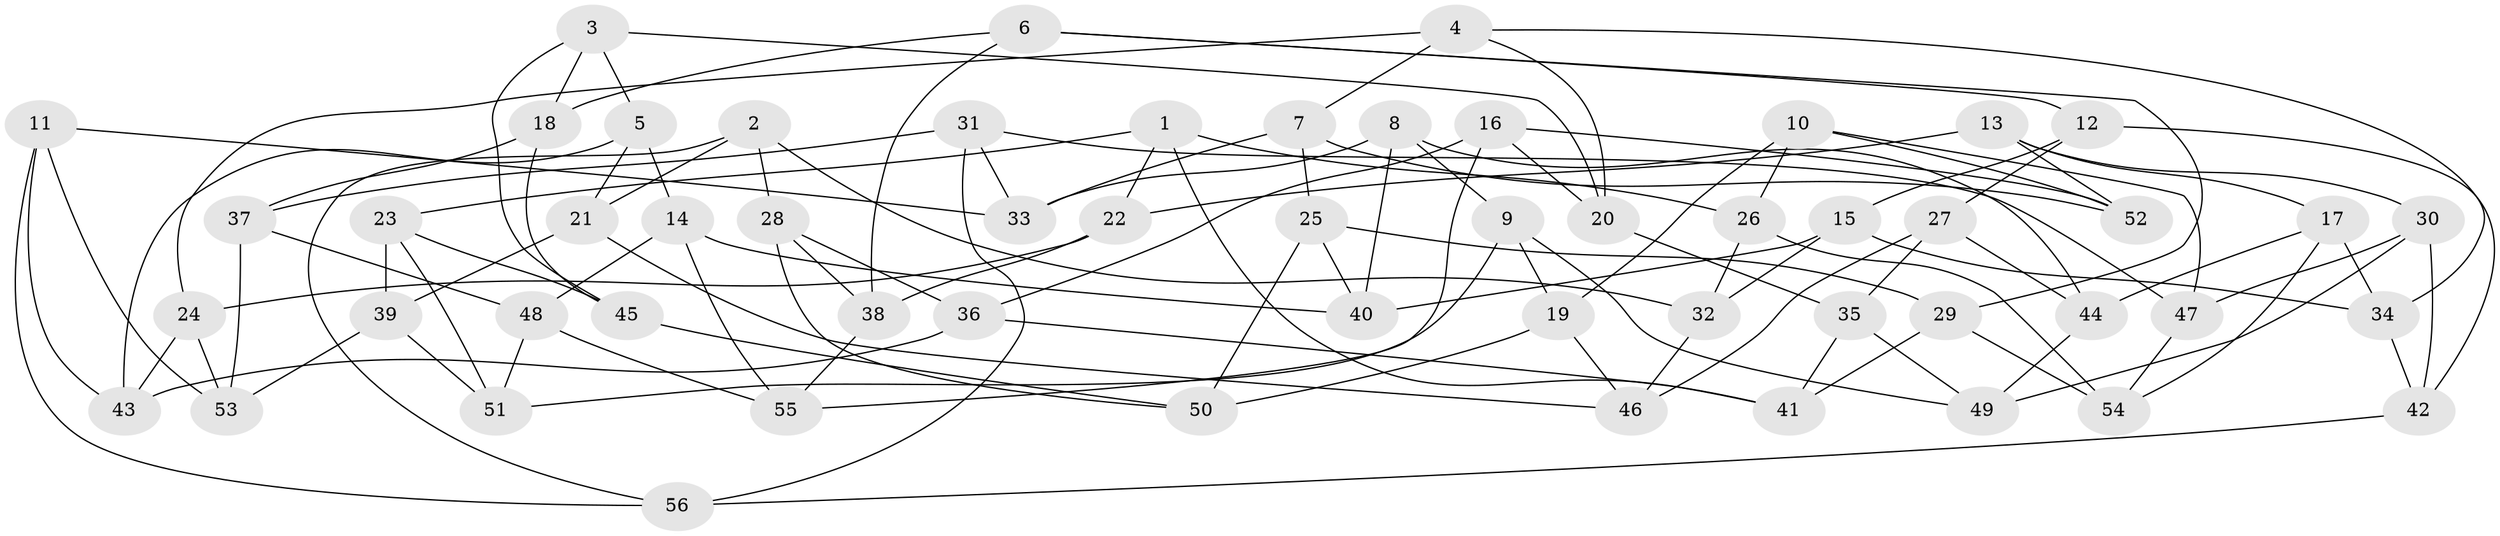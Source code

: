 // Generated by graph-tools (version 1.1) at 2025/16/03/09/25 04:16:12]
// undirected, 56 vertices, 112 edges
graph export_dot {
graph [start="1"]
  node [color=gray90,style=filled];
  1;
  2;
  3;
  4;
  5;
  6;
  7;
  8;
  9;
  10;
  11;
  12;
  13;
  14;
  15;
  16;
  17;
  18;
  19;
  20;
  21;
  22;
  23;
  24;
  25;
  26;
  27;
  28;
  29;
  30;
  31;
  32;
  33;
  34;
  35;
  36;
  37;
  38;
  39;
  40;
  41;
  42;
  43;
  44;
  45;
  46;
  47;
  48;
  49;
  50;
  51;
  52;
  53;
  54;
  55;
  56;
  1 -- 41;
  1 -- 26;
  1 -- 23;
  1 -- 22;
  2 -- 21;
  2 -- 56;
  2 -- 28;
  2 -- 32;
  3 -- 5;
  3 -- 45;
  3 -- 20;
  3 -- 18;
  4 -- 34;
  4 -- 24;
  4 -- 7;
  4 -- 20;
  5 -- 14;
  5 -- 43;
  5 -- 21;
  6 -- 18;
  6 -- 12;
  6 -- 38;
  6 -- 29;
  7 -- 33;
  7 -- 52;
  7 -- 25;
  8 -- 40;
  8 -- 33;
  8 -- 9;
  8 -- 44;
  9 -- 51;
  9 -- 19;
  9 -- 49;
  10 -- 26;
  10 -- 52;
  10 -- 19;
  10 -- 47;
  11 -- 56;
  11 -- 43;
  11 -- 33;
  11 -- 53;
  12 -- 27;
  12 -- 42;
  12 -- 15;
  13 -- 22;
  13 -- 30;
  13 -- 52;
  13 -- 17;
  14 -- 40;
  14 -- 55;
  14 -- 48;
  15 -- 34;
  15 -- 40;
  15 -- 32;
  16 -- 20;
  16 -- 52;
  16 -- 55;
  16 -- 36;
  17 -- 54;
  17 -- 34;
  17 -- 44;
  18 -- 37;
  18 -- 45;
  19 -- 46;
  19 -- 50;
  20 -- 35;
  21 -- 46;
  21 -- 39;
  22 -- 24;
  22 -- 38;
  23 -- 51;
  23 -- 45;
  23 -- 39;
  24 -- 53;
  24 -- 43;
  25 -- 50;
  25 -- 29;
  25 -- 40;
  26 -- 32;
  26 -- 54;
  27 -- 35;
  27 -- 46;
  27 -- 44;
  28 -- 36;
  28 -- 38;
  28 -- 50;
  29 -- 41;
  29 -- 54;
  30 -- 47;
  30 -- 42;
  30 -- 49;
  31 -- 47;
  31 -- 56;
  31 -- 33;
  31 -- 37;
  32 -- 46;
  34 -- 42;
  35 -- 41;
  35 -- 49;
  36 -- 43;
  36 -- 41;
  37 -- 48;
  37 -- 53;
  38 -- 55;
  39 -- 51;
  39 -- 53;
  42 -- 56;
  44 -- 49;
  45 -- 50;
  47 -- 54;
  48 -- 55;
  48 -- 51;
}
